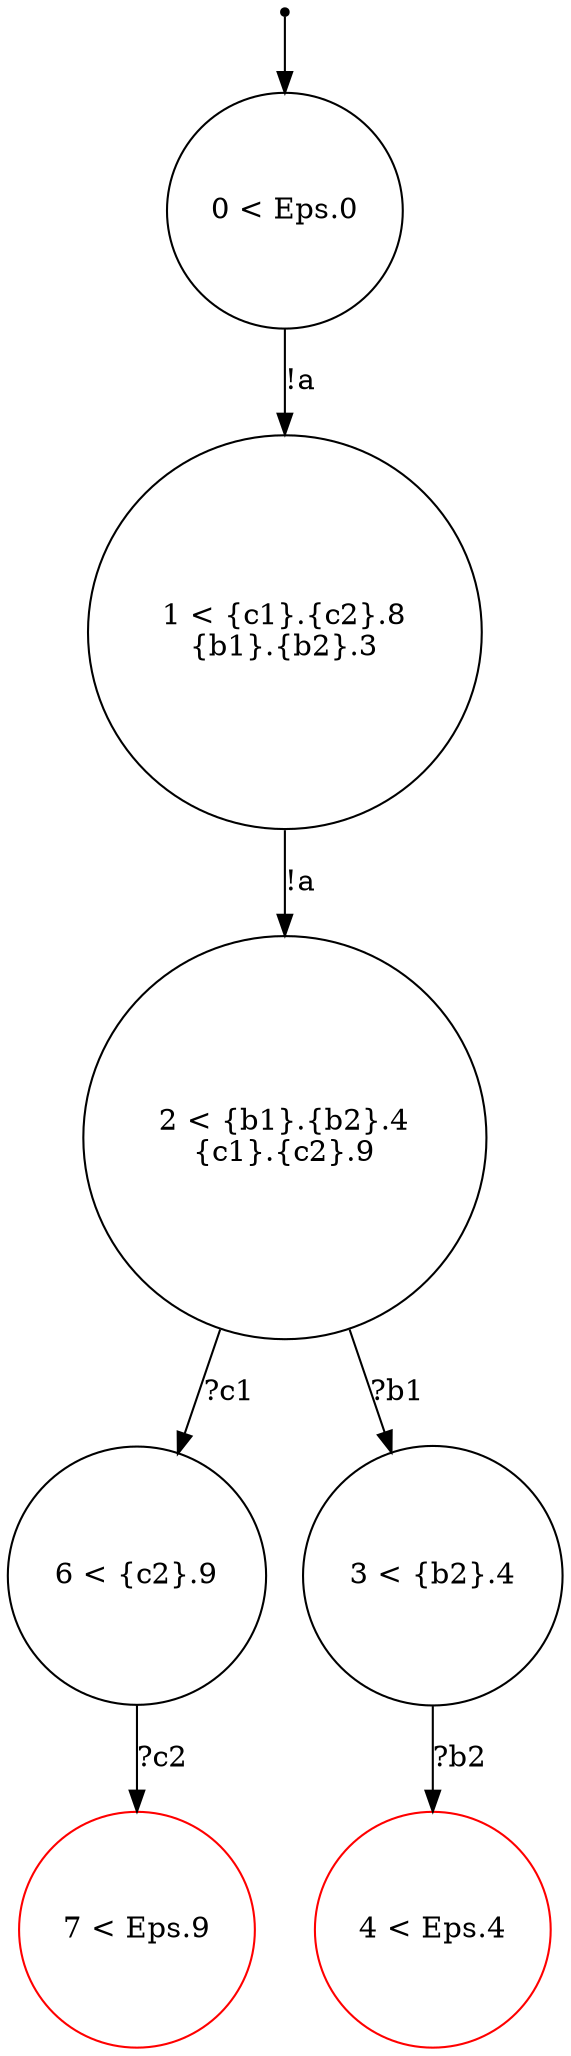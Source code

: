 digraph {
 node [shape=point] ENTRY
 node [shape=circle]
6 [label="6 < {c2}.9
"]
3 [label="3 < {b2}.4
"]
1 [label="1 < {c1}.{c2}.8
{b1}.{b2}.3
"]
2 [label="2 < {b1}.{b2}.4
{c1}.{c2}.9
"]
4 [label="4 < Eps.4
" color="red"]
7 [label="7 < Eps.9
" color="red"]
0 [label="0 < Eps.0
"]
ENTRY -> 0
2 -> 3 [label="?b1"]
3 -> 4 [label="?b2"]
0 -> 1 [label="!a"]
6 -> 7 [label="?c2"]
2 -> 6 [label="?c1"]
1 -> 2 [label="!a"]

}